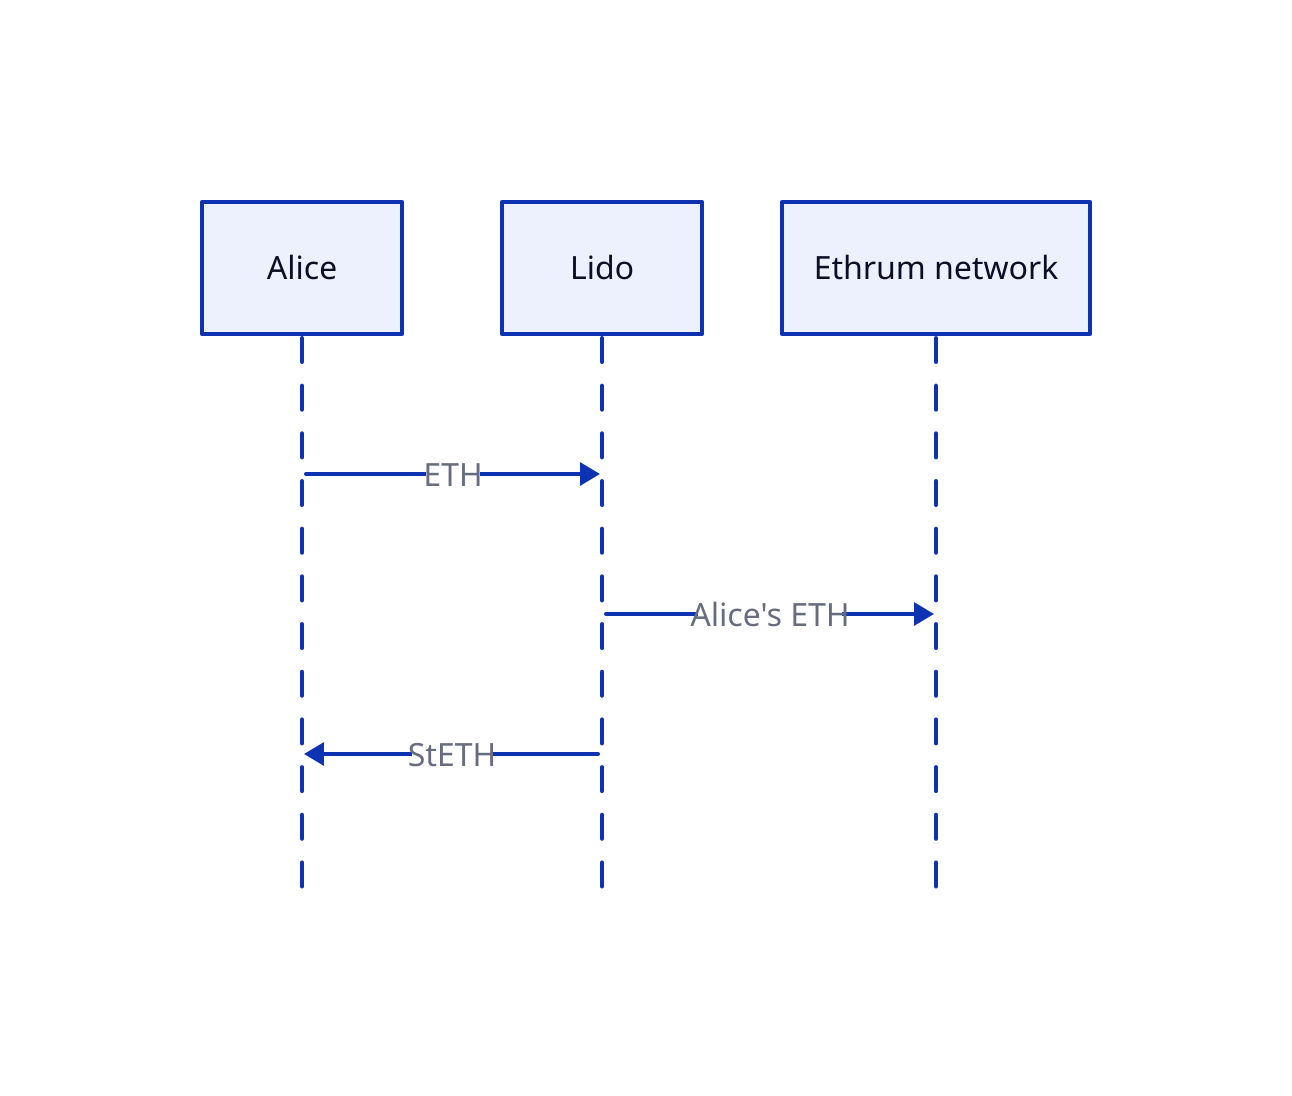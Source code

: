 shape: sequence_diagram
Alice -> Lido : ETH
Lido -> Ethrum network : Alice's ETH
Lido -> Alice :  StETH